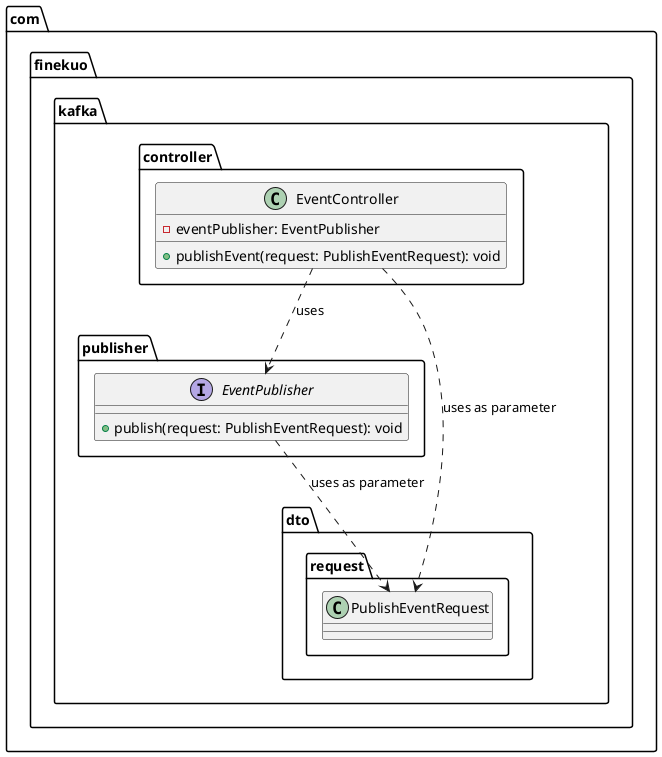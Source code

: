 @startuml
package com.finekuo.kafka.controller {
  class EventController {
    -eventPublisher: EventPublisher
    +publishEvent(request: PublishEventRequest): void
  }
}

package com.finekuo.kafka.publisher {
  interface EventPublisher {
    +publish(request: PublishEventRequest): void
  }
}

package com.finekuo.kafka.dto.request {
  class PublishEventRequest {
    ' Assuming some fields like:
    ' +eventType: String
    ' +payload: String
  }
}

com.finekuo.kafka.controller.EventController ..> com.finekuo.kafka.publisher.EventPublisher : uses
com.finekuo.kafka.controller.EventController ..> com.finekuo.kafka.dto.request.PublishEventRequest : uses as parameter
com.finekuo.kafka.publisher.EventPublisher ..> com.finekuo.kafka.dto.request.PublishEventRequest : uses as parameter
@enduml
